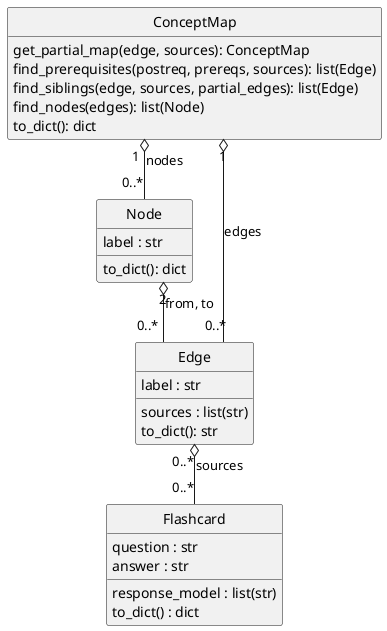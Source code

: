 @startuml
hide empty members
hide circle
skinparam linetype ortho

class ConceptMap {
    get_partial_map(edge, sources): ConceptMap
    find_prerequisites(postreq, prereqs, sources): list(Edge)
    find_siblings(edge, sources, partial_edges): list(Edge)
    find_nodes(edges): list(Node)
    to_dict(): dict
}

class Node {
    label : str
    to_dict(): dict
}

ConceptMap "1" o-- "0..*" Node : nodes

class Edge {
    label : str
    sources : list(str)
    to_dict(): str
}

ConceptMap "1" o-- "0..*" Edge : edges
Node "2" o-- "0..*" Edge : from, to

class Flashcard {
    question : str
    answer : str
    response_model : list(str)
    to_dict() : dict
}

Edge "0..*" o-- "0..*" Flashcard : sources 
@enduml
